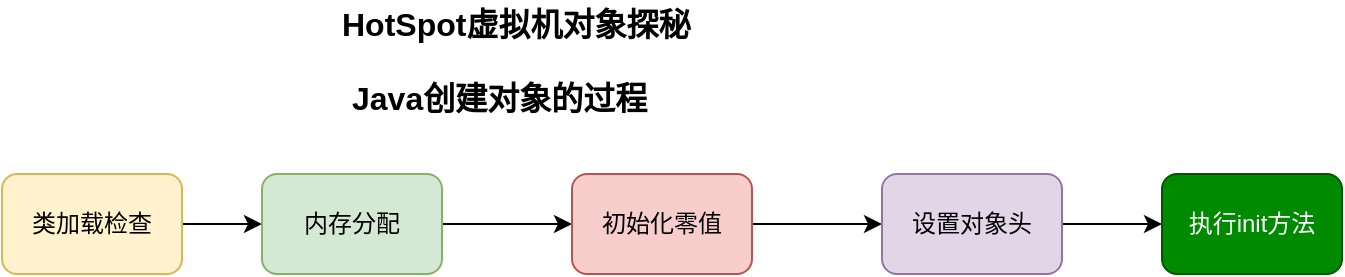 <mxfile version="10.7.4" type="github"><diagram id="BigZ7SwCWBI1qwG1c5RW" name="java创建对象的过程"><mxGraphModel dx="1010" dy="649" grid="1" gridSize="10" guides="1" tooltips="1" connect="1" arrows="1" fold="1" page="1" pageScale="1" pageWidth="3300" pageHeight="4681" math="0" shadow="0"><root><mxCell id="0"/><mxCell id="1" parent="0"/><mxCell id="L7tYQNl-EvukudTt4U_1-1" value="&lt;span style=&quot;font-size: 16px;&quot;&gt;HotSpot虚拟机对象探秘&lt;/span&gt;" style="text;html=1;resizable=0;points=[];autosize=1;align=left;verticalAlign=top;spacingTop=-4;fontStyle=1;fontSize=16;" parent="1" vertex="1"><mxGeometry x="258" y="163" width="150" height="20" as="geometry"/></mxCell><mxCell id="L7tYQNl-EvukudTt4U_1-2" value="&lt;b style=&quot;font-size: 16px;&quot;&gt;Java创建对象的过程&lt;/b&gt;" style="text;html=1;resizable=0;points=[];autosize=1;align=left;verticalAlign=top;spacingTop=-4;fontSize=16;" parent="1" vertex="1"><mxGeometry x="263" y="200" width="130" height="20" as="geometry"/></mxCell><mxCell id="L7tYQNl-EvukudTt4U_1-15" value="" style="edgeStyle=orthogonalEdgeStyle;rounded=0;orthogonalLoop=1;jettySize=auto;html=1;" parent="1" source="L7tYQNl-EvukudTt4U_1-5" target="L7tYQNl-EvukudTt4U_1-14" edge="1"><mxGeometry relative="1" as="geometry"/></mxCell><mxCell id="L7tYQNl-EvukudTt4U_1-5" value="类加载检查" style="rounded=1;whiteSpace=wrap;html=1;labelBackgroundColor=none;fillColor=#fff2cc;strokeColor=#d6b656;" parent="1" vertex="1"><mxGeometry x="90" y="250" width="90" height="50" as="geometry"/></mxCell><mxCell id="L7tYQNl-EvukudTt4U_1-17" value="" style="edgeStyle=orthogonalEdgeStyle;rounded=0;orthogonalLoop=1;jettySize=auto;html=1;" parent="1" source="L7tYQNl-EvukudTt4U_1-14" target="L7tYQNl-EvukudTt4U_1-16" edge="1"><mxGeometry relative="1" as="geometry"/></mxCell><mxCell id="L7tYQNl-EvukudTt4U_1-14" value="内存分配" style="rounded=1;whiteSpace=wrap;html=1;fillColor=#d5e8d4;strokeColor=#82b366;" parent="1" vertex="1"><mxGeometry x="220" y="250" width="90" height="50" as="geometry"/></mxCell><mxCell id="L7tYQNl-EvukudTt4U_1-19" value="" style="edgeStyle=orthogonalEdgeStyle;rounded=0;orthogonalLoop=1;jettySize=auto;html=1;" parent="1" source="L7tYQNl-EvukudTt4U_1-16" target="L7tYQNl-EvukudTt4U_1-18" edge="1"><mxGeometry relative="1" as="geometry"/></mxCell><mxCell id="L7tYQNl-EvukudTt4U_1-16" value="初始化零值" style="rounded=1;whiteSpace=wrap;html=1;fillColor=#f8cecc;strokeColor=#b85450;" parent="1" vertex="1"><mxGeometry x="375" y="250" width="90" height="50" as="geometry"/></mxCell><mxCell id="L7tYQNl-EvukudTt4U_1-21" value="" style="edgeStyle=orthogonalEdgeStyle;rounded=0;orthogonalLoop=1;jettySize=auto;html=1;" parent="1" source="L7tYQNl-EvukudTt4U_1-18" target="L7tYQNl-EvukudTt4U_1-20" edge="1"><mxGeometry relative="1" as="geometry"/></mxCell><mxCell id="L7tYQNl-EvukudTt4U_1-18" value="设置对象头" style="rounded=1;whiteSpace=wrap;html=1;fillColor=#e1d5e7;strokeColor=#9673a6;" parent="1" vertex="1"><mxGeometry x="530" y="250" width="90" height="50" as="geometry"/></mxCell><mxCell id="L7tYQNl-EvukudTt4U_1-20" value="执行init方法" style="rounded=1;whiteSpace=wrap;html=1;fillColor=#008a00;strokeColor=#005700;fontColor=#ffffff;" parent="1" vertex="1"><mxGeometry x="670" y="250" width="90" height="50" as="geometry"/></mxCell></root></mxGraphModel></diagram></mxfile>